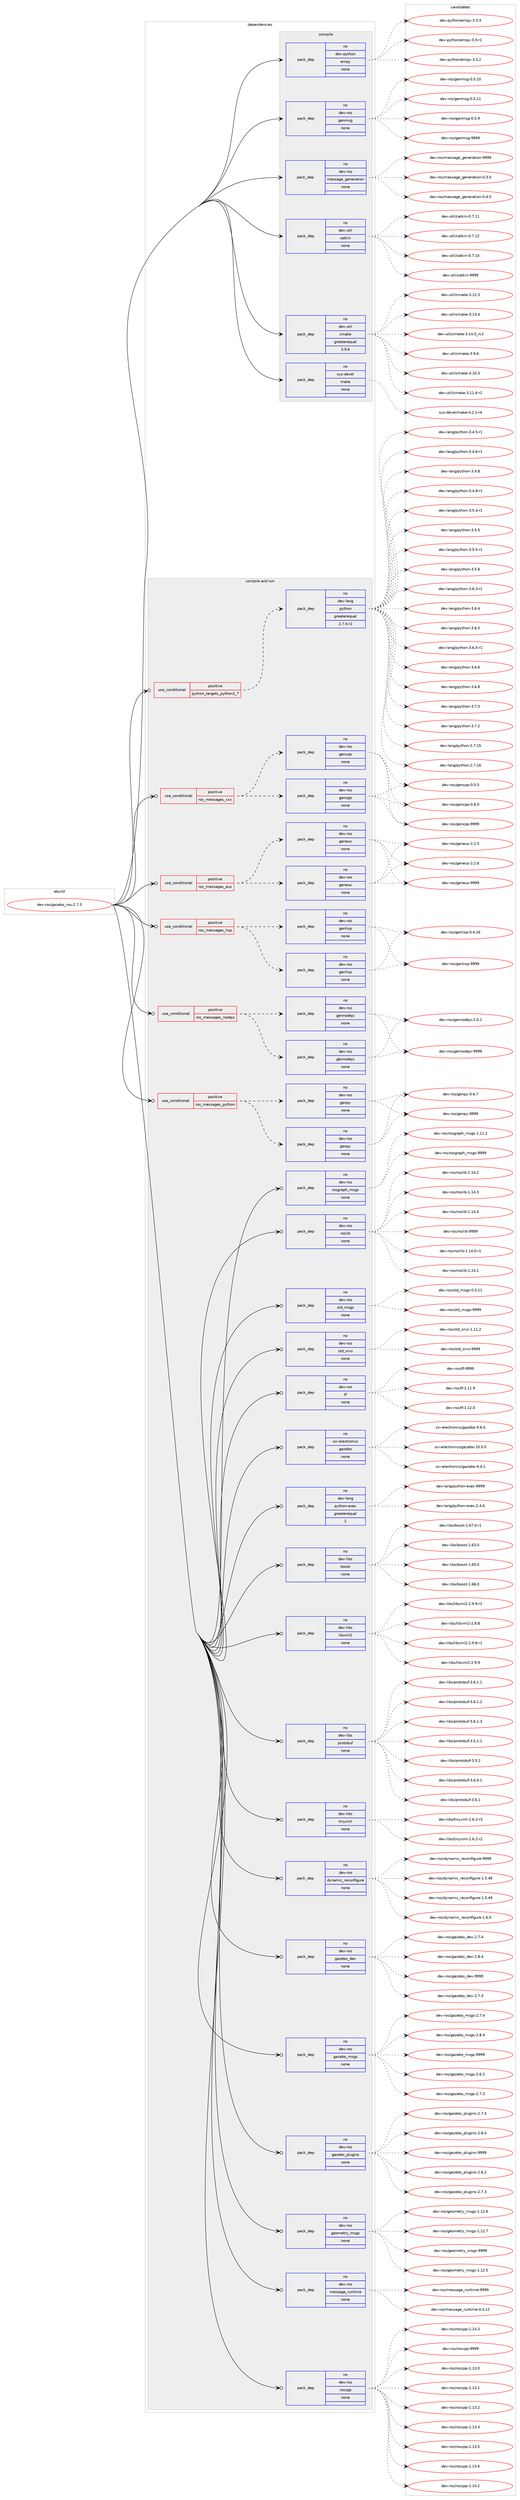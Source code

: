 digraph prolog {

# *************
# Graph options
# *************

newrank=true;
concentrate=true;
compound=true;
graph [rankdir=LR,fontname=Helvetica,fontsize=10,ranksep=1.5];#, ranksep=2.5, nodesep=0.2];
edge  [arrowhead=vee];
node  [fontname=Helvetica,fontsize=10];

# **********
# The ebuild
# **********

subgraph cluster_leftcol {
color=gray;
rank=same;
label=<<i>ebuild</i>>;
id [label="dev-ros/gazebo_ros-2.7.3", color=red, width=4, href="../dev-ros/gazebo_ros-2.7.3.svg"];
}

# ****************
# The dependencies
# ****************

subgraph cluster_midcol {
color=gray;
label=<<i>dependencies</i>>;
subgraph cluster_compile {
fillcolor="#eeeeee";
style=filled;
label=<<i>compile</i>>;
subgraph pack1043988 {
dependency1455856 [label=<<TABLE BORDER="0" CELLBORDER="1" CELLSPACING="0" CELLPADDING="4" WIDTH="220"><TR><TD ROWSPAN="6" CELLPADDING="30">pack_dep</TD></TR><TR><TD WIDTH="110">no</TD></TR><TR><TD>dev-python</TD></TR><TR><TD>empy</TD></TR><TR><TD>none</TD></TR><TR><TD></TD></TR></TABLE>>, shape=none, color=blue];
}
id:e -> dependency1455856:w [weight=20,style="solid",arrowhead="vee"];
subgraph pack1043989 {
dependency1455857 [label=<<TABLE BORDER="0" CELLBORDER="1" CELLSPACING="0" CELLPADDING="4" WIDTH="220"><TR><TD ROWSPAN="6" CELLPADDING="30">pack_dep</TD></TR><TR><TD WIDTH="110">no</TD></TR><TR><TD>dev-ros</TD></TR><TR><TD>genmsg</TD></TR><TR><TD>none</TD></TR><TR><TD></TD></TR></TABLE>>, shape=none, color=blue];
}
id:e -> dependency1455857:w [weight=20,style="solid",arrowhead="vee"];
subgraph pack1043990 {
dependency1455858 [label=<<TABLE BORDER="0" CELLBORDER="1" CELLSPACING="0" CELLPADDING="4" WIDTH="220"><TR><TD ROWSPAN="6" CELLPADDING="30">pack_dep</TD></TR><TR><TD WIDTH="110">no</TD></TR><TR><TD>dev-ros</TD></TR><TR><TD>message_generation</TD></TR><TR><TD>none</TD></TR><TR><TD></TD></TR></TABLE>>, shape=none, color=blue];
}
id:e -> dependency1455858:w [weight=20,style="solid",arrowhead="vee"];
subgraph pack1043991 {
dependency1455859 [label=<<TABLE BORDER="0" CELLBORDER="1" CELLSPACING="0" CELLPADDING="4" WIDTH="220"><TR><TD ROWSPAN="6" CELLPADDING="30">pack_dep</TD></TR><TR><TD WIDTH="110">no</TD></TR><TR><TD>dev-util</TD></TR><TR><TD>catkin</TD></TR><TR><TD>none</TD></TR><TR><TD></TD></TR></TABLE>>, shape=none, color=blue];
}
id:e -> dependency1455859:w [weight=20,style="solid",arrowhead="vee"];
subgraph pack1043992 {
dependency1455860 [label=<<TABLE BORDER="0" CELLBORDER="1" CELLSPACING="0" CELLPADDING="4" WIDTH="220"><TR><TD ROWSPAN="6" CELLPADDING="30">pack_dep</TD></TR><TR><TD WIDTH="110">no</TD></TR><TR><TD>dev-util</TD></TR><TR><TD>cmake</TD></TR><TR><TD>greaterequal</TD></TR><TR><TD>3.9.6</TD></TR></TABLE>>, shape=none, color=blue];
}
id:e -> dependency1455860:w [weight=20,style="solid",arrowhead="vee"];
subgraph pack1043993 {
dependency1455861 [label=<<TABLE BORDER="0" CELLBORDER="1" CELLSPACING="0" CELLPADDING="4" WIDTH="220"><TR><TD ROWSPAN="6" CELLPADDING="30">pack_dep</TD></TR><TR><TD WIDTH="110">no</TD></TR><TR><TD>sys-devel</TD></TR><TR><TD>make</TD></TR><TR><TD>none</TD></TR><TR><TD></TD></TR></TABLE>>, shape=none, color=blue];
}
id:e -> dependency1455861:w [weight=20,style="solid",arrowhead="vee"];
}
subgraph cluster_compileandrun {
fillcolor="#eeeeee";
style=filled;
label=<<i>compile and run</i>>;
subgraph cond388478 {
dependency1455862 [label=<<TABLE BORDER="0" CELLBORDER="1" CELLSPACING="0" CELLPADDING="4"><TR><TD ROWSPAN="3" CELLPADDING="10">use_conditional</TD></TR><TR><TD>positive</TD></TR><TR><TD>python_targets_python2_7</TD></TR></TABLE>>, shape=none, color=red];
subgraph pack1043994 {
dependency1455863 [label=<<TABLE BORDER="0" CELLBORDER="1" CELLSPACING="0" CELLPADDING="4" WIDTH="220"><TR><TD ROWSPAN="6" CELLPADDING="30">pack_dep</TD></TR><TR><TD WIDTH="110">no</TD></TR><TR><TD>dev-lang</TD></TR><TR><TD>python</TD></TR><TR><TD>greaterequal</TD></TR><TR><TD>2.7.5-r2</TD></TR></TABLE>>, shape=none, color=blue];
}
dependency1455862:e -> dependency1455863:w [weight=20,style="dashed",arrowhead="vee"];
}
id:e -> dependency1455862:w [weight=20,style="solid",arrowhead="odotvee"];
subgraph cond388479 {
dependency1455864 [label=<<TABLE BORDER="0" CELLBORDER="1" CELLSPACING="0" CELLPADDING="4"><TR><TD ROWSPAN="3" CELLPADDING="10">use_conditional</TD></TR><TR><TD>positive</TD></TR><TR><TD>ros_messages_cxx</TD></TR></TABLE>>, shape=none, color=red];
subgraph pack1043995 {
dependency1455865 [label=<<TABLE BORDER="0" CELLBORDER="1" CELLSPACING="0" CELLPADDING="4" WIDTH="220"><TR><TD ROWSPAN="6" CELLPADDING="30">pack_dep</TD></TR><TR><TD WIDTH="110">no</TD></TR><TR><TD>dev-ros</TD></TR><TR><TD>gencpp</TD></TR><TR><TD>none</TD></TR><TR><TD></TD></TR></TABLE>>, shape=none, color=blue];
}
dependency1455864:e -> dependency1455865:w [weight=20,style="dashed",arrowhead="vee"];
subgraph pack1043996 {
dependency1455866 [label=<<TABLE BORDER="0" CELLBORDER="1" CELLSPACING="0" CELLPADDING="4" WIDTH="220"><TR><TD ROWSPAN="6" CELLPADDING="30">pack_dep</TD></TR><TR><TD WIDTH="110">no</TD></TR><TR><TD>dev-ros</TD></TR><TR><TD>gencpp</TD></TR><TR><TD>none</TD></TR><TR><TD></TD></TR></TABLE>>, shape=none, color=blue];
}
dependency1455864:e -> dependency1455866:w [weight=20,style="dashed",arrowhead="vee"];
}
id:e -> dependency1455864:w [weight=20,style="solid",arrowhead="odotvee"];
subgraph cond388480 {
dependency1455867 [label=<<TABLE BORDER="0" CELLBORDER="1" CELLSPACING="0" CELLPADDING="4"><TR><TD ROWSPAN="3" CELLPADDING="10">use_conditional</TD></TR><TR><TD>positive</TD></TR><TR><TD>ros_messages_eus</TD></TR></TABLE>>, shape=none, color=red];
subgraph pack1043997 {
dependency1455868 [label=<<TABLE BORDER="0" CELLBORDER="1" CELLSPACING="0" CELLPADDING="4" WIDTH="220"><TR><TD ROWSPAN="6" CELLPADDING="30">pack_dep</TD></TR><TR><TD WIDTH="110">no</TD></TR><TR><TD>dev-ros</TD></TR><TR><TD>geneus</TD></TR><TR><TD>none</TD></TR><TR><TD></TD></TR></TABLE>>, shape=none, color=blue];
}
dependency1455867:e -> dependency1455868:w [weight=20,style="dashed",arrowhead="vee"];
subgraph pack1043998 {
dependency1455869 [label=<<TABLE BORDER="0" CELLBORDER="1" CELLSPACING="0" CELLPADDING="4" WIDTH="220"><TR><TD ROWSPAN="6" CELLPADDING="30">pack_dep</TD></TR><TR><TD WIDTH="110">no</TD></TR><TR><TD>dev-ros</TD></TR><TR><TD>geneus</TD></TR><TR><TD>none</TD></TR><TR><TD></TD></TR></TABLE>>, shape=none, color=blue];
}
dependency1455867:e -> dependency1455869:w [weight=20,style="dashed",arrowhead="vee"];
}
id:e -> dependency1455867:w [weight=20,style="solid",arrowhead="odotvee"];
subgraph cond388481 {
dependency1455870 [label=<<TABLE BORDER="0" CELLBORDER="1" CELLSPACING="0" CELLPADDING="4"><TR><TD ROWSPAN="3" CELLPADDING="10">use_conditional</TD></TR><TR><TD>positive</TD></TR><TR><TD>ros_messages_lisp</TD></TR></TABLE>>, shape=none, color=red];
subgraph pack1043999 {
dependency1455871 [label=<<TABLE BORDER="0" CELLBORDER="1" CELLSPACING="0" CELLPADDING="4" WIDTH="220"><TR><TD ROWSPAN="6" CELLPADDING="30">pack_dep</TD></TR><TR><TD WIDTH="110">no</TD></TR><TR><TD>dev-ros</TD></TR><TR><TD>genlisp</TD></TR><TR><TD>none</TD></TR><TR><TD></TD></TR></TABLE>>, shape=none, color=blue];
}
dependency1455870:e -> dependency1455871:w [weight=20,style="dashed",arrowhead="vee"];
subgraph pack1044000 {
dependency1455872 [label=<<TABLE BORDER="0" CELLBORDER="1" CELLSPACING="0" CELLPADDING="4" WIDTH="220"><TR><TD ROWSPAN="6" CELLPADDING="30">pack_dep</TD></TR><TR><TD WIDTH="110">no</TD></TR><TR><TD>dev-ros</TD></TR><TR><TD>genlisp</TD></TR><TR><TD>none</TD></TR><TR><TD></TD></TR></TABLE>>, shape=none, color=blue];
}
dependency1455870:e -> dependency1455872:w [weight=20,style="dashed",arrowhead="vee"];
}
id:e -> dependency1455870:w [weight=20,style="solid",arrowhead="odotvee"];
subgraph cond388482 {
dependency1455873 [label=<<TABLE BORDER="0" CELLBORDER="1" CELLSPACING="0" CELLPADDING="4"><TR><TD ROWSPAN="3" CELLPADDING="10">use_conditional</TD></TR><TR><TD>positive</TD></TR><TR><TD>ros_messages_nodejs</TD></TR></TABLE>>, shape=none, color=red];
subgraph pack1044001 {
dependency1455874 [label=<<TABLE BORDER="0" CELLBORDER="1" CELLSPACING="0" CELLPADDING="4" WIDTH="220"><TR><TD ROWSPAN="6" CELLPADDING="30">pack_dep</TD></TR><TR><TD WIDTH="110">no</TD></TR><TR><TD>dev-ros</TD></TR><TR><TD>gennodejs</TD></TR><TR><TD>none</TD></TR><TR><TD></TD></TR></TABLE>>, shape=none, color=blue];
}
dependency1455873:e -> dependency1455874:w [weight=20,style="dashed",arrowhead="vee"];
subgraph pack1044002 {
dependency1455875 [label=<<TABLE BORDER="0" CELLBORDER="1" CELLSPACING="0" CELLPADDING="4" WIDTH="220"><TR><TD ROWSPAN="6" CELLPADDING="30">pack_dep</TD></TR><TR><TD WIDTH="110">no</TD></TR><TR><TD>dev-ros</TD></TR><TR><TD>gennodejs</TD></TR><TR><TD>none</TD></TR><TR><TD></TD></TR></TABLE>>, shape=none, color=blue];
}
dependency1455873:e -> dependency1455875:w [weight=20,style="dashed",arrowhead="vee"];
}
id:e -> dependency1455873:w [weight=20,style="solid",arrowhead="odotvee"];
subgraph cond388483 {
dependency1455876 [label=<<TABLE BORDER="0" CELLBORDER="1" CELLSPACING="0" CELLPADDING="4"><TR><TD ROWSPAN="3" CELLPADDING="10">use_conditional</TD></TR><TR><TD>positive</TD></TR><TR><TD>ros_messages_python</TD></TR></TABLE>>, shape=none, color=red];
subgraph pack1044003 {
dependency1455877 [label=<<TABLE BORDER="0" CELLBORDER="1" CELLSPACING="0" CELLPADDING="4" WIDTH="220"><TR><TD ROWSPAN="6" CELLPADDING="30">pack_dep</TD></TR><TR><TD WIDTH="110">no</TD></TR><TR><TD>dev-ros</TD></TR><TR><TD>genpy</TD></TR><TR><TD>none</TD></TR><TR><TD></TD></TR></TABLE>>, shape=none, color=blue];
}
dependency1455876:e -> dependency1455877:w [weight=20,style="dashed",arrowhead="vee"];
subgraph pack1044004 {
dependency1455878 [label=<<TABLE BORDER="0" CELLBORDER="1" CELLSPACING="0" CELLPADDING="4" WIDTH="220"><TR><TD ROWSPAN="6" CELLPADDING="30">pack_dep</TD></TR><TR><TD WIDTH="110">no</TD></TR><TR><TD>dev-ros</TD></TR><TR><TD>genpy</TD></TR><TR><TD>none</TD></TR><TR><TD></TD></TR></TABLE>>, shape=none, color=blue];
}
dependency1455876:e -> dependency1455878:w [weight=20,style="dashed",arrowhead="vee"];
}
id:e -> dependency1455876:w [weight=20,style="solid",arrowhead="odotvee"];
subgraph pack1044005 {
dependency1455879 [label=<<TABLE BORDER="0" CELLBORDER="1" CELLSPACING="0" CELLPADDING="4" WIDTH="220"><TR><TD ROWSPAN="6" CELLPADDING="30">pack_dep</TD></TR><TR><TD WIDTH="110">no</TD></TR><TR><TD>dev-lang</TD></TR><TR><TD>python-exec</TD></TR><TR><TD>greaterequal</TD></TR><TR><TD>2</TD></TR></TABLE>>, shape=none, color=blue];
}
id:e -> dependency1455879:w [weight=20,style="solid",arrowhead="odotvee"];
subgraph pack1044006 {
dependency1455880 [label=<<TABLE BORDER="0" CELLBORDER="1" CELLSPACING="0" CELLPADDING="4" WIDTH="220"><TR><TD ROWSPAN="6" CELLPADDING="30">pack_dep</TD></TR><TR><TD WIDTH="110">no</TD></TR><TR><TD>dev-libs</TD></TR><TR><TD>boost</TD></TR><TR><TD>none</TD></TR><TR><TD></TD></TR></TABLE>>, shape=none, color=blue];
}
id:e -> dependency1455880:w [weight=20,style="solid",arrowhead="odotvee"];
subgraph pack1044007 {
dependency1455881 [label=<<TABLE BORDER="0" CELLBORDER="1" CELLSPACING="0" CELLPADDING="4" WIDTH="220"><TR><TD ROWSPAN="6" CELLPADDING="30">pack_dep</TD></TR><TR><TD WIDTH="110">no</TD></TR><TR><TD>dev-libs</TD></TR><TR><TD>libxml2</TD></TR><TR><TD>none</TD></TR><TR><TD></TD></TR></TABLE>>, shape=none, color=blue];
}
id:e -> dependency1455881:w [weight=20,style="solid",arrowhead="odotvee"];
subgraph pack1044008 {
dependency1455882 [label=<<TABLE BORDER="0" CELLBORDER="1" CELLSPACING="0" CELLPADDING="4" WIDTH="220"><TR><TD ROWSPAN="6" CELLPADDING="30">pack_dep</TD></TR><TR><TD WIDTH="110">no</TD></TR><TR><TD>dev-libs</TD></TR><TR><TD>protobuf</TD></TR><TR><TD>none</TD></TR><TR><TD></TD></TR></TABLE>>, shape=none, color=blue];
}
id:e -> dependency1455882:w [weight=20,style="solid",arrowhead="odotvee"];
subgraph pack1044009 {
dependency1455883 [label=<<TABLE BORDER="0" CELLBORDER="1" CELLSPACING="0" CELLPADDING="4" WIDTH="220"><TR><TD ROWSPAN="6" CELLPADDING="30">pack_dep</TD></TR><TR><TD WIDTH="110">no</TD></TR><TR><TD>dev-libs</TD></TR><TR><TD>tinyxml</TD></TR><TR><TD>none</TD></TR><TR><TD></TD></TR></TABLE>>, shape=none, color=blue];
}
id:e -> dependency1455883:w [weight=20,style="solid",arrowhead="odotvee"];
subgraph pack1044010 {
dependency1455884 [label=<<TABLE BORDER="0" CELLBORDER="1" CELLSPACING="0" CELLPADDING="4" WIDTH="220"><TR><TD ROWSPAN="6" CELLPADDING="30">pack_dep</TD></TR><TR><TD WIDTH="110">no</TD></TR><TR><TD>dev-ros</TD></TR><TR><TD>dynamic_reconfigure</TD></TR><TR><TD>none</TD></TR><TR><TD></TD></TR></TABLE>>, shape=none, color=blue];
}
id:e -> dependency1455884:w [weight=20,style="solid",arrowhead="odotvee"];
subgraph pack1044011 {
dependency1455885 [label=<<TABLE BORDER="0" CELLBORDER="1" CELLSPACING="0" CELLPADDING="4" WIDTH="220"><TR><TD ROWSPAN="6" CELLPADDING="30">pack_dep</TD></TR><TR><TD WIDTH="110">no</TD></TR><TR><TD>dev-ros</TD></TR><TR><TD>gazebo_dev</TD></TR><TR><TD>none</TD></TR><TR><TD></TD></TR></TABLE>>, shape=none, color=blue];
}
id:e -> dependency1455885:w [weight=20,style="solid",arrowhead="odotvee"];
subgraph pack1044012 {
dependency1455886 [label=<<TABLE BORDER="0" CELLBORDER="1" CELLSPACING="0" CELLPADDING="4" WIDTH="220"><TR><TD ROWSPAN="6" CELLPADDING="30">pack_dep</TD></TR><TR><TD WIDTH="110">no</TD></TR><TR><TD>dev-ros</TD></TR><TR><TD>gazebo_msgs</TD></TR><TR><TD>none</TD></TR><TR><TD></TD></TR></TABLE>>, shape=none, color=blue];
}
id:e -> dependency1455886:w [weight=20,style="solid",arrowhead="odotvee"];
subgraph pack1044013 {
dependency1455887 [label=<<TABLE BORDER="0" CELLBORDER="1" CELLSPACING="0" CELLPADDING="4" WIDTH="220"><TR><TD ROWSPAN="6" CELLPADDING="30">pack_dep</TD></TR><TR><TD WIDTH="110">no</TD></TR><TR><TD>dev-ros</TD></TR><TR><TD>gazebo_plugins</TD></TR><TR><TD>none</TD></TR><TR><TD></TD></TR></TABLE>>, shape=none, color=blue];
}
id:e -> dependency1455887:w [weight=20,style="solid",arrowhead="odotvee"];
subgraph pack1044014 {
dependency1455888 [label=<<TABLE BORDER="0" CELLBORDER="1" CELLSPACING="0" CELLPADDING="4" WIDTH="220"><TR><TD ROWSPAN="6" CELLPADDING="30">pack_dep</TD></TR><TR><TD WIDTH="110">no</TD></TR><TR><TD>dev-ros</TD></TR><TR><TD>geometry_msgs</TD></TR><TR><TD>none</TD></TR><TR><TD></TD></TR></TABLE>>, shape=none, color=blue];
}
id:e -> dependency1455888:w [weight=20,style="solid",arrowhead="odotvee"];
subgraph pack1044015 {
dependency1455889 [label=<<TABLE BORDER="0" CELLBORDER="1" CELLSPACING="0" CELLPADDING="4" WIDTH="220"><TR><TD ROWSPAN="6" CELLPADDING="30">pack_dep</TD></TR><TR><TD WIDTH="110">no</TD></TR><TR><TD>dev-ros</TD></TR><TR><TD>message_runtime</TD></TR><TR><TD>none</TD></TR><TR><TD></TD></TR></TABLE>>, shape=none, color=blue];
}
id:e -> dependency1455889:w [weight=20,style="solid",arrowhead="odotvee"];
subgraph pack1044016 {
dependency1455890 [label=<<TABLE BORDER="0" CELLBORDER="1" CELLSPACING="0" CELLPADDING="4" WIDTH="220"><TR><TD ROWSPAN="6" CELLPADDING="30">pack_dep</TD></TR><TR><TD WIDTH="110">no</TD></TR><TR><TD>dev-ros</TD></TR><TR><TD>roscpp</TD></TR><TR><TD>none</TD></TR><TR><TD></TD></TR></TABLE>>, shape=none, color=blue];
}
id:e -> dependency1455890:w [weight=20,style="solid",arrowhead="odotvee"];
subgraph pack1044017 {
dependency1455891 [label=<<TABLE BORDER="0" CELLBORDER="1" CELLSPACING="0" CELLPADDING="4" WIDTH="220"><TR><TD ROWSPAN="6" CELLPADDING="30">pack_dep</TD></TR><TR><TD WIDTH="110">no</TD></TR><TR><TD>dev-ros</TD></TR><TR><TD>rosgraph_msgs</TD></TR><TR><TD>none</TD></TR><TR><TD></TD></TR></TABLE>>, shape=none, color=blue];
}
id:e -> dependency1455891:w [weight=20,style="solid",arrowhead="odotvee"];
subgraph pack1044018 {
dependency1455892 [label=<<TABLE BORDER="0" CELLBORDER="1" CELLSPACING="0" CELLPADDING="4" WIDTH="220"><TR><TD ROWSPAN="6" CELLPADDING="30">pack_dep</TD></TR><TR><TD WIDTH="110">no</TD></TR><TR><TD>dev-ros</TD></TR><TR><TD>roslib</TD></TR><TR><TD>none</TD></TR><TR><TD></TD></TR></TABLE>>, shape=none, color=blue];
}
id:e -> dependency1455892:w [weight=20,style="solid",arrowhead="odotvee"];
subgraph pack1044019 {
dependency1455893 [label=<<TABLE BORDER="0" CELLBORDER="1" CELLSPACING="0" CELLPADDING="4" WIDTH="220"><TR><TD ROWSPAN="6" CELLPADDING="30">pack_dep</TD></TR><TR><TD WIDTH="110">no</TD></TR><TR><TD>dev-ros</TD></TR><TR><TD>std_msgs</TD></TR><TR><TD>none</TD></TR><TR><TD></TD></TR></TABLE>>, shape=none, color=blue];
}
id:e -> dependency1455893:w [weight=20,style="solid",arrowhead="odotvee"];
subgraph pack1044020 {
dependency1455894 [label=<<TABLE BORDER="0" CELLBORDER="1" CELLSPACING="0" CELLPADDING="4" WIDTH="220"><TR><TD ROWSPAN="6" CELLPADDING="30">pack_dep</TD></TR><TR><TD WIDTH="110">no</TD></TR><TR><TD>dev-ros</TD></TR><TR><TD>std_srvs</TD></TR><TR><TD>none</TD></TR><TR><TD></TD></TR></TABLE>>, shape=none, color=blue];
}
id:e -> dependency1455894:w [weight=20,style="solid",arrowhead="odotvee"];
subgraph pack1044021 {
dependency1455895 [label=<<TABLE BORDER="0" CELLBORDER="1" CELLSPACING="0" CELLPADDING="4" WIDTH="220"><TR><TD ROWSPAN="6" CELLPADDING="30">pack_dep</TD></TR><TR><TD WIDTH="110">no</TD></TR><TR><TD>dev-ros</TD></TR><TR><TD>tf</TD></TR><TR><TD>none</TD></TR><TR><TD></TD></TR></TABLE>>, shape=none, color=blue];
}
id:e -> dependency1455895:w [weight=20,style="solid",arrowhead="odotvee"];
subgraph pack1044022 {
dependency1455896 [label=<<TABLE BORDER="0" CELLBORDER="1" CELLSPACING="0" CELLPADDING="4" WIDTH="220"><TR><TD ROWSPAN="6" CELLPADDING="30">pack_dep</TD></TR><TR><TD WIDTH="110">no</TD></TR><TR><TD>sci-electronics</TD></TR><TR><TD>gazebo</TD></TR><TR><TD>none</TD></TR><TR><TD></TD></TR></TABLE>>, shape=none, color=blue];
}
id:e -> dependency1455896:w [weight=20,style="solid",arrowhead="odotvee"];
}
subgraph cluster_run {
fillcolor="#eeeeee";
style=filled;
label=<<i>run</i>>;
}
}

# **************
# The candidates
# **************

subgraph cluster_choices {
rank=same;
color=gray;
label=<<i>candidates</i>>;

subgraph choice1043988 {
color=black;
nodesep=1;
choice1001011184511212111610411111047101109112121455146514511449 [label="dev-python/empy-3.3-r1", color=red, width=4,href="../dev-python/empy-3.3-r1.svg"];
choice1001011184511212111610411111047101109112121455146514650 [label="dev-python/empy-3.3.2", color=red, width=4,href="../dev-python/empy-3.3.2.svg"];
choice1001011184511212111610411111047101109112121455146514651 [label="dev-python/empy-3.3.3", color=red, width=4,href="../dev-python/empy-3.3.3.svg"];
dependency1455856:e -> choice1001011184511212111610411111047101109112121455146514511449:w [style=dotted,weight="100"];
dependency1455856:e -> choice1001011184511212111610411111047101109112121455146514650:w [style=dotted,weight="100"];
dependency1455856:e -> choice1001011184511212111610411111047101109112121455146514651:w [style=dotted,weight="100"];
}
subgraph choice1043989 {
color=black;
nodesep=1;
choice100101118451141111154710310111010911510345484653464948 [label="dev-ros/genmsg-0.5.10", color=red, width=4,href="../dev-ros/genmsg-0.5.10.svg"];
choice100101118451141111154710310111010911510345484653464949 [label="dev-ros/genmsg-0.5.11", color=red, width=4,href="../dev-ros/genmsg-0.5.11.svg"];
choice1001011184511411111547103101110109115103454846534657 [label="dev-ros/genmsg-0.5.9", color=red, width=4,href="../dev-ros/genmsg-0.5.9.svg"];
choice10010111845114111115471031011101091151034557575757 [label="dev-ros/genmsg-9999", color=red, width=4,href="../dev-ros/genmsg-9999.svg"];
dependency1455857:e -> choice100101118451141111154710310111010911510345484653464948:w [style=dotted,weight="100"];
dependency1455857:e -> choice100101118451141111154710310111010911510345484653464949:w [style=dotted,weight="100"];
dependency1455857:e -> choice1001011184511411111547103101110109115103454846534657:w [style=dotted,weight="100"];
dependency1455857:e -> choice10010111845114111115471031011101091151034557575757:w [style=dotted,weight="100"];
}
subgraph choice1043990 {
color=black;
nodesep=1;
choice1001011184511411111547109101115115971031019510310111010111497116105111110454846514648 [label="dev-ros/message_generation-0.3.0", color=red, width=4,href="../dev-ros/message_generation-0.3.0.svg"];
choice1001011184511411111547109101115115971031019510310111010111497116105111110454846524648 [label="dev-ros/message_generation-0.4.0", color=red, width=4,href="../dev-ros/message_generation-0.4.0.svg"];
choice10010111845114111115471091011151159710310195103101110101114971161051111104557575757 [label="dev-ros/message_generation-9999", color=red, width=4,href="../dev-ros/message_generation-9999.svg"];
dependency1455858:e -> choice1001011184511411111547109101115115971031019510310111010111497116105111110454846514648:w [style=dotted,weight="100"];
dependency1455858:e -> choice1001011184511411111547109101115115971031019510310111010111497116105111110454846524648:w [style=dotted,weight="100"];
dependency1455858:e -> choice10010111845114111115471091011151159710310195103101110101114971161051111104557575757:w [style=dotted,weight="100"];
}
subgraph choice1043991 {
color=black;
nodesep=1;
choice1001011184511711610510847999711610710511045484655464949 [label="dev-util/catkin-0.7.11", color=red, width=4,href="../dev-util/catkin-0.7.11.svg"];
choice1001011184511711610510847999711610710511045484655464950 [label="dev-util/catkin-0.7.12", color=red, width=4,href="../dev-util/catkin-0.7.12.svg"];
choice1001011184511711610510847999711610710511045484655464952 [label="dev-util/catkin-0.7.14", color=red, width=4,href="../dev-util/catkin-0.7.14.svg"];
choice100101118451171161051084799971161071051104557575757 [label="dev-util/catkin-9999", color=red, width=4,href="../dev-util/catkin-9999.svg"];
dependency1455859:e -> choice1001011184511711610510847999711610710511045484655464949:w [style=dotted,weight="100"];
dependency1455859:e -> choice1001011184511711610510847999711610710511045484655464950:w [style=dotted,weight="100"];
dependency1455859:e -> choice1001011184511711610510847999711610710511045484655464952:w [style=dotted,weight="100"];
dependency1455859:e -> choice100101118451171161051084799971161071051104557575757:w [style=dotted,weight="100"];
}
subgraph choice1043992 {
color=black;
nodesep=1;
choice1001011184511711610510847991099710710145514649484651 [label="dev-util/cmake-3.10.3", color=red, width=4,href="../dev-util/cmake-3.10.3.svg"];
choice10010111845117116105108479910997107101455146494946524511449 [label="dev-util/cmake-3.11.4-r1", color=red, width=4,href="../dev-util/cmake-3.11.4-r1.svg"];
choice1001011184511711610510847991099710710145514649504651 [label="dev-util/cmake-3.12.3", color=red, width=4,href="../dev-util/cmake-3.12.3.svg"];
choice1001011184511711610510847991099710710145514649514652 [label="dev-util/cmake-3.13.4", color=red, width=4,href="../dev-util/cmake-3.13.4.svg"];
choice1001011184511711610510847991099710710145514649524648951149951 [label="dev-util/cmake-3.14.0_rc3", color=red, width=4,href="../dev-util/cmake-3.14.0_rc3.svg"];
choice10010111845117116105108479910997107101455146574654 [label="dev-util/cmake-3.9.6", color=red, width=4,href="../dev-util/cmake-3.9.6.svg"];
dependency1455860:e -> choice1001011184511711610510847991099710710145514649484651:w [style=dotted,weight="100"];
dependency1455860:e -> choice10010111845117116105108479910997107101455146494946524511449:w [style=dotted,weight="100"];
dependency1455860:e -> choice1001011184511711610510847991099710710145514649504651:w [style=dotted,weight="100"];
dependency1455860:e -> choice1001011184511711610510847991099710710145514649514652:w [style=dotted,weight="100"];
dependency1455860:e -> choice1001011184511711610510847991099710710145514649524648951149951:w [style=dotted,weight="100"];
dependency1455860:e -> choice10010111845117116105108479910997107101455146574654:w [style=dotted,weight="100"];
}
subgraph choice1043993 {
color=black;
nodesep=1;
choice1151211154510010111810110847109971071014552465046494511452 [label="sys-devel/make-4.2.1-r4", color=red, width=4,href="../sys-devel/make-4.2.1-r4.svg"];
dependency1455861:e -> choice1151211154510010111810110847109971071014552465046494511452:w [style=dotted,weight="100"];
}
subgraph choice1043994 {
color=black;
nodesep=1;
choice10010111845108971101034711212111610411111045504655464953 [label="dev-lang/python-2.7.15", color=red, width=4,href="../dev-lang/python-2.7.15.svg"];
choice10010111845108971101034711212111610411111045504655464954 [label="dev-lang/python-2.7.16", color=red, width=4,href="../dev-lang/python-2.7.16.svg"];
choice1001011184510897110103471121211161041111104551465246534511449 [label="dev-lang/python-3.4.5-r1", color=red, width=4,href="../dev-lang/python-3.4.5-r1.svg"];
choice1001011184510897110103471121211161041111104551465246544511449 [label="dev-lang/python-3.4.6-r1", color=red, width=4,href="../dev-lang/python-3.4.6-r1.svg"];
choice100101118451089711010347112121116104111110455146524656 [label="dev-lang/python-3.4.8", color=red, width=4,href="../dev-lang/python-3.4.8.svg"];
choice1001011184510897110103471121211161041111104551465246564511449 [label="dev-lang/python-3.4.8-r1", color=red, width=4,href="../dev-lang/python-3.4.8-r1.svg"];
choice1001011184510897110103471121211161041111104551465346524511449 [label="dev-lang/python-3.5.4-r1", color=red, width=4,href="../dev-lang/python-3.5.4-r1.svg"];
choice100101118451089711010347112121116104111110455146534653 [label="dev-lang/python-3.5.5", color=red, width=4,href="../dev-lang/python-3.5.5.svg"];
choice1001011184510897110103471121211161041111104551465346534511449 [label="dev-lang/python-3.5.5-r1", color=red, width=4,href="../dev-lang/python-3.5.5-r1.svg"];
choice100101118451089711010347112121116104111110455146534654 [label="dev-lang/python-3.5.6", color=red, width=4,href="../dev-lang/python-3.5.6.svg"];
choice1001011184510897110103471121211161041111104551465446514511449 [label="dev-lang/python-3.6.3-r1", color=red, width=4,href="../dev-lang/python-3.6.3-r1.svg"];
choice100101118451089711010347112121116104111110455146544652 [label="dev-lang/python-3.6.4", color=red, width=4,href="../dev-lang/python-3.6.4.svg"];
choice100101118451089711010347112121116104111110455146544653 [label="dev-lang/python-3.6.5", color=red, width=4,href="../dev-lang/python-3.6.5.svg"];
choice1001011184510897110103471121211161041111104551465446534511449 [label="dev-lang/python-3.6.5-r1", color=red, width=4,href="../dev-lang/python-3.6.5-r1.svg"];
choice100101118451089711010347112121116104111110455146544654 [label="dev-lang/python-3.6.6", color=red, width=4,href="../dev-lang/python-3.6.6.svg"];
choice100101118451089711010347112121116104111110455146544656 [label="dev-lang/python-3.6.8", color=red, width=4,href="../dev-lang/python-3.6.8.svg"];
choice100101118451089711010347112121116104111110455146554648 [label="dev-lang/python-3.7.0", color=red, width=4,href="../dev-lang/python-3.7.0.svg"];
choice100101118451089711010347112121116104111110455146554650 [label="dev-lang/python-3.7.2", color=red, width=4,href="../dev-lang/python-3.7.2.svg"];
dependency1455863:e -> choice10010111845108971101034711212111610411111045504655464953:w [style=dotted,weight="100"];
dependency1455863:e -> choice10010111845108971101034711212111610411111045504655464954:w [style=dotted,weight="100"];
dependency1455863:e -> choice1001011184510897110103471121211161041111104551465246534511449:w [style=dotted,weight="100"];
dependency1455863:e -> choice1001011184510897110103471121211161041111104551465246544511449:w [style=dotted,weight="100"];
dependency1455863:e -> choice100101118451089711010347112121116104111110455146524656:w [style=dotted,weight="100"];
dependency1455863:e -> choice1001011184510897110103471121211161041111104551465246564511449:w [style=dotted,weight="100"];
dependency1455863:e -> choice1001011184510897110103471121211161041111104551465346524511449:w [style=dotted,weight="100"];
dependency1455863:e -> choice100101118451089711010347112121116104111110455146534653:w [style=dotted,weight="100"];
dependency1455863:e -> choice1001011184510897110103471121211161041111104551465346534511449:w [style=dotted,weight="100"];
dependency1455863:e -> choice100101118451089711010347112121116104111110455146534654:w [style=dotted,weight="100"];
dependency1455863:e -> choice1001011184510897110103471121211161041111104551465446514511449:w [style=dotted,weight="100"];
dependency1455863:e -> choice100101118451089711010347112121116104111110455146544652:w [style=dotted,weight="100"];
dependency1455863:e -> choice100101118451089711010347112121116104111110455146544653:w [style=dotted,weight="100"];
dependency1455863:e -> choice1001011184510897110103471121211161041111104551465446534511449:w [style=dotted,weight="100"];
dependency1455863:e -> choice100101118451089711010347112121116104111110455146544654:w [style=dotted,weight="100"];
dependency1455863:e -> choice100101118451089711010347112121116104111110455146544656:w [style=dotted,weight="100"];
dependency1455863:e -> choice100101118451089711010347112121116104111110455146554648:w [style=dotted,weight="100"];
dependency1455863:e -> choice100101118451089711010347112121116104111110455146554650:w [style=dotted,weight="100"];
}
subgraph choice1043995 {
color=black;
nodesep=1;
choice100101118451141111154710310111099112112454846534653 [label="dev-ros/gencpp-0.5.5", color=red, width=4,href="../dev-ros/gencpp-0.5.5.svg"];
choice100101118451141111154710310111099112112454846544648 [label="dev-ros/gencpp-0.6.0", color=red, width=4,href="../dev-ros/gencpp-0.6.0.svg"];
choice1001011184511411111547103101110991121124557575757 [label="dev-ros/gencpp-9999", color=red, width=4,href="../dev-ros/gencpp-9999.svg"];
dependency1455865:e -> choice100101118451141111154710310111099112112454846534653:w [style=dotted,weight="100"];
dependency1455865:e -> choice100101118451141111154710310111099112112454846544648:w [style=dotted,weight="100"];
dependency1455865:e -> choice1001011184511411111547103101110991121124557575757:w [style=dotted,weight="100"];
}
subgraph choice1043996 {
color=black;
nodesep=1;
choice100101118451141111154710310111099112112454846534653 [label="dev-ros/gencpp-0.5.5", color=red, width=4,href="../dev-ros/gencpp-0.5.5.svg"];
choice100101118451141111154710310111099112112454846544648 [label="dev-ros/gencpp-0.6.0", color=red, width=4,href="../dev-ros/gencpp-0.6.0.svg"];
choice1001011184511411111547103101110991121124557575757 [label="dev-ros/gencpp-9999", color=red, width=4,href="../dev-ros/gencpp-9999.svg"];
dependency1455866:e -> choice100101118451141111154710310111099112112454846534653:w [style=dotted,weight="100"];
dependency1455866:e -> choice100101118451141111154710310111099112112454846544648:w [style=dotted,weight="100"];
dependency1455866:e -> choice1001011184511411111547103101110991121124557575757:w [style=dotted,weight="100"];
}
subgraph choice1043997 {
color=black;
nodesep=1;
choice1001011184511411111547103101110101117115455046504653 [label="dev-ros/geneus-2.2.5", color=red, width=4,href="../dev-ros/geneus-2.2.5.svg"];
choice1001011184511411111547103101110101117115455046504654 [label="dev-ros/geneus-2.2.6", color=red, width=4,href="../dev-ros/geneus-2.2.6.svg"];
choice10010111845114111115471031011101011171154557575757 [label="dev-ros/geneus-9999", color=red, width=4,href="../dev-ros/geneus-9999.svg"];
dependency1455868:e -> choice1001011184511411111547103101110101117115455046504653:w [style=dotted,weight="100"];
dependency1455868:e -> choice1001011184511411111547103101110101117115455046504654:w [style=dotted,weight="100"];
dependency1455868:e -> choice10010111845114111115471031011101011171154557575757:w [style=dotted,weight="100"];
}
subgraph choice1043998 {
color=black;
nodesep=1;
choice1001011184511411111547103101110101117115455046504653 [label="dev-ros/geneus-2.2.5", color=red, width=4,href="../dev-ros/geneus-2.2.5.svg"];
choice1001011184511411111547103101110101117115455046504654 [label="dev-ros/geneus-2.2.6", color=red, width=4,href="../dev-ros/geneus-2.2.6.svg"];
choice10010111845114111115471031011101011171154557575757 [label="dev-ros/geneus-9999", color=red, width=4,href="../dev-ros/geneus-9999.svg"];
dependency1455869:e -> choice1001011184511411111547103101110101117115455046504653:w [style=dotted,weight="100"];
dependency1455869:e -> choice1001011184511411111547103101110101117115455046504654:w [style=dotted,weight="100"];
dependency1455869:e -> choice10010111845114111115471031011101011171154557575757:w [style=dotted,weight="100"];
}
subgraph choice1043999 {
color=black;
nodesep=1;
choice100101118451141111154710310111010810511511245484652464954 [label="dev-ros/genlisp-0.4.16", color=red, width=4,href="../dev-ros/genlisp-0.4.16.svg"];
choice10010111845114111115471031011101081051151124557575757 [label="dev-ros/genlisp-9999", color=red, width=4,href="../dev-ros/genlisp-9999.svg"];
dependency1455871:e -> choice100101118451141111154710310111010810511511245484652464954:w [style=dotted,weight="100"];
dependency1455871:e -> choice10010111845114111115471031011101081051151124557575757:w [style=dotted,weight="100"];
}
subgraph choice1044000 {
color=black;
nodesep=1;
choice100101118451141111154710310111010810511511245484652464954 [label="dev-ros/genlisp-0.4.16", color=red, width=4,href="../dev-ros/genlisp-0.4.16.svg"];
choice10010111845114111115471031011101081051151124557575757 [label="dev-ros/genlisp-9999", color=red, width=4,href="../dev-ros/genlisp-9999.svg"];
dependency1455872:e -> choice100101118451141111154710310111010810511511245484652464954:w [style=dotted,weight="100"];
dependency1455872:e -> choice10010111845114111115471031011101081051151124557575757:w [style=dotted,weight="100"];
}
subgraph choice1044001 {
color=black;
nodesep=1;
choice1001011184511411111547103101110110111100101106115455046484649 [label="dev-ros/gennodejs-2.0.1", color=red, width=4,href="../dev-ros/gennodejs-2.0.1.svg"];
choice10010111845114111115471031011101101111001011061154557575757 [label="dev-ros/gennodejs-9999", color=red, width=4,href="../dev-ros/gennodejs-9999.svg"];
dependency1455874:e -> choice1001011184511411111547103101110110111100101106115455046484649:w [style=dotted,weight="100"];
dependency1455874:e -> choice10010111845114111115471031011101101111001011061154557575757:w [style=dotted,weight="100"];
}
subgraph choice1044002 {
color=black;
nodesep=1;
choice1001011184511411111547103101110110111100101106115455046484649 [label="dev-ros/gennodejs-2.0.1", color=red, width=4,href="../dev-ros/gennodejs-2.0.1.svg"];
choice10010111845114111115471031011101101111001011061154557575757 [label="dev-ros/gennodejs-9999", color=red, width=4,href="../dev-ros/gennodejs-9999.svg"];
dependency1455875:e -> choice1001011184511411111547103101110110111100101106115455046484649:w [style=dotted,weight="100"];
dependency1455875:e -> choice10010111845114111115471031011101101111001011061154557575757:w [style=dotted,weight="100"];
}
subgraph choice1044003 {
color=black;
nodesep=1;
choice1001011184511411111547103101110112121454846544655 [label="dev-ros/genpy-0.6.7", color=red, width=4,href="../dev-ros/genpy-0.6.7.svg"];
choice10010111845114111115471031011101121214557575757 [label="dev-ros/genpy-9999", color=red, width=4,href="../dev-ros/genpy-9999.svg"];
dependency1455877:e -> choice1001011184511411111547103101110112121454846544655:w [style=dotted,weight="100"];
dependency1455877:e -> choice10010111845114111115471031011101121214557575757:w [style=dotted,weight="100"];
}
subgraph choice1044004 {
color=black;
nodesep=1;
choice1001011184511411111547103101110112121454846544655 [label="dev-ros/genpy-0.6.7", color=red, width=4,href="../dev-ros/genpy-0.6.7.svg"];
choice10010111845114111115471031011101121214557575757 [label="dev-ros/genpy-9999", color=red, width=4,href="../dev-ros/genpy-9999.svg"];
dependency1455878:e -> choice1001011184511411111547103101110112121454846544655:w [style=dotted,weight="100"];
dependency1455878:e -> choice10010111845114111115471031011101121214557575757:w [style=dotted,weight="100"];
}
subgraph choice1044005 {
color=black;
nodesep=1;
choice1001011184510897110103471121211161041111104510112010199455046524654 [label="dev-lang/python-exec-2.4.6", color=red, width=4,href="../dev-lang/python-exec-2.4.6.svg"];
choice10010111845108971101034711212111610411111045101120101994557575757 [label="dev-lang/python-exec-9999", color=red, width=4,href="../dev-lang/python-exec-9999.svg"];
dependency1455879:e -> choice1001011184510897110103471121211161041111104510112010199455046524654:w [style=dotted,weight="100"];
dependency1455879:e -> choice10010111845108971101034711212111610411111045101120101994557575757:w [style=dotted,weight="100"];
}
subgraph choice1044006 {
color=black;
nodesep=1;
choice1001011184510810598115479811111111511645494654514648 [label="dev-libs/boost-1.63.0", color=red, width=4,href="../dev-libs/boost-1.63.0.svg"];
choice1001011184510810598115479811111111511645494654534648 [label="dev-libs/boost-1.65.0", color=red, width=4,href="../dev-libs/boost-1.65.0.svg"];
choice1001011184510810598115479811111111511645494654544648 [label="dev-libs/boost-1.66.0", color=red, width=4,href="../dev-libs/boost-1.66.0.svg"];
choice10010111845108105981154798111111115116454946545546484511449 [label="dev-libs/boost-1.67.0-r1", color=red, width=4,href="../dev-libs/boost-1.67.0-r1.svg"];
dependency1455880:e -> choice1001011184510810598115479811111111511645494654514648:w [style=dotted,weight="100"];
dependency1455880:e -> choice1001011184510810598115479811111111511645494654534648:w [style=dotted,weight="100"];
dependency1455880:e -> choice1001011184510810598115479811111111511645494654544648:w [style=dotted,weight="100"];
dependency1455880:e -> choice10010111845108105981154798111111115116454946545546484511449:w [style=dotted,weight="100"];
}
subgraph choice1044007 {
color=black;
nodesep=1;
choice1001011184510810598115471081059812010910850455046574656 [label="dev-libs/libxml2-2.9.8", color=red, width=4,href="../dev-libs/libxml2-2.9.8.svg"];
choice10010111845108105981154710810598120109108504550465746564511449 [label="dev-libs/libxml2-2.9.8-r1", color=red, width=4,href="../dev-libs/libxml2-2.9.8-r1.svg"];
choice1001011184510810598115471081059812010910850455046574657 [label="dev-libs/libxml2-2.9.9", color=red, width=4,href="../dev-libs/libxml2-2.9.9.svg"];
choice10010111845108105981154710810598120109108504550465746574511449 [label="dev-libs/libxml2-2.9.9-r1", color=red, width=4,href="../dev-libs/libxml2-2.9.9-r1.svg"];
dependency1455881:e -> choice1001011184510810598115471081059812010910850455046574656:w [style=dotted,weight="100"];
dependency1455881:e -> choice10010111845108105981154710810598120109108504550465746564511449:w [style=dotted,weight="100"];
dependency1455881:e -> choice1001011184510810598115471081059812010910850455046574657:w [style=dotted,weight="100"];
dependency1455881:e -> choice10010111845108105981154710810598120109108504550465746574511449:w [style=dotted,weight="100"];
}
subgraph choice1044008 {
color=black;
nodesep=1;
choice100101118451081059811547112114111116111981171024551465346494649 [label="dev-libs/protobuf-3.5.1.1", color=red, width=4,href="../dev-libs/protobuf-3.5.1.1.svg"];
choice10010111845108105981154711211411111611198117102455146534650 [label="dev-libs/protobuf-3.5.2", color=red, width=4,href="../dev-libs/protobuf-3.5.2.svg"];
choice100101118451081059811547112114111116111981171024551465446484649 [label="dev-libs/protobuf-3.6.0.1", color=red, width=4,href="../dev-libs/protobuf-3.6.0.1.svg"];
choice10010111845108105981154711211411111611198117102455146544649 [label="dev-libs/protobuf-3.6.1", color=red, width=4,href="../dev-libs/protobuf-3.6.1.svg"];
choice100101118451081059811547112114111116111981171024551465446494649 [label="dev-libs/protobuf-3.6.1.1", color=red, width=4,href="../dev-libs/protobuf-3.6.1.1.svg"];
choice100101118451081059811547112114111116111981171024551465446494650 [label="dev-libs/protobuf-3.6.1.2", color=red, width=4,href="../dev-libs/protobuf-3.6.1.2.svg"];
choice100101118451081059811547112114111116111981171024551465446494651 [label="dev-libs/protobuf-3.6.1.3", color=red, width=4,href="../dev-libs/protobuf-3.6.1.3.svg"];
dependency1455882:e -> choice100101118451081059811547112114111116111981171024551465346494649:w [style=dotted,weight="100"];
dependency1455882:e -> choice10010111845108105981154711211411111611198117102455146534650:w [style=dotted,weight="100"];
dependency1455882:e -> choice100101118451081059811547112114111116111981171024551465446484649:w [style=dotted,weight="100"];
dependency1455882:e -> choice10010111845108105981154711211411111611198117102455146544649:w [style=dotted,weight="100"];
dependency1455882:e -> choice100101118451081059811547112114111116111981171024551465446494649:w [style=dotted,weight="100"];
dependency1455882:e -> choice100101118451081059811547112114111116111981171024551465446494650:w [style=dotted,weight="100"];
dependency1455882:e -> choice100101118451081059811547112114111116111981171024551465446494651:w [style=dotted,weight="100"];
}
subgraph choice1044009 {
color=black;
nodesep=1;
choice1001011184510810598115471161051101211201091084550465446504511450 [label="dev-libs/tinyxml-2.6.2-r2", color=red, width=4,href="../dev-libs/tinyxml-2.6.2-r2.svg"];
choice1001011184510810598115471161051101211201091084550465446504511451 [label="dev-libs/tinyxml-2.6.2-r3", color=red, width=4,href="../dev-libs/tinyxml-2.6.2-r3.svg"];
dependency1455883:e -> choice1001011184510810598115471161051101211201091084550465446504511450:w [style=dotted,weight="100"];
dependency1455883:e -> choice1001011184510810598115471161051101211201091084550465446504511451:w [style=dotted,weight="100"];
}
subgraph choice1044010 {
color=black;
nodesep=1;
choice10010111845114111115471001211109710910599951141019911111010210510311711410145494653465256 [label="dev-ros/dynamic_reconfigure-1.5.48", color=red, width=4,href="../dev-ros/dynamic_reconfigure-1.5.48.svg"];
choice10010111845114111115471001211109710910599951141019911111010210510311711410145494653465257 [label="dev-ros/dynamic_reconfigure-1.5.49", color=red, width=4,href="../dev-ros/dynamic_reconfigure-1.5.49.svg"];
choice100101118451141111154710012111097109105999511410199111110102105103117114101454946544648 [label="dev-ros/dynamic_reconfigure-1.6.0", color=red, width=4,href="../dev-ros/dynamic_reconfigure-1.6.0.svg"];
choice1001011184511411111547100121110971091059995114101991111101021051031171141014557575757 [label="dev-ros/dynamic_reconfigure-9999", color=red, width=4,href="../dev-ros/dynamic_reconfigure-9999.svg"];
dependency1455884:e -> choice10010111845114111115471001211109710910599951141019911111010210510311711410145494653465256:w [style=dotted,weight="100"];
dependency1455884:e -> choice10010111845114111115471001211109710910599951141019911111010210510311711410145494653465257:w [style=dotted,weight="100"];
dependency1455884:e -> choice100101118451141111154710012111097109105999511410199111110102105103117114101454946544648:w [style=dotted,weight="100"];
dependency1455884:e -> choice1001011184511411111547100121110971091059995114101991111101021051031171141014557575757:w [style=dotted,weight="100"];
}
subgraph choice1044011 {
color=black;
nodesep=1;
choice1001011184511411111547103971221019811195100101118455046554651 [label="dev-ros/gazebo_dev-2.7.3", color=red, width=4,href="../dev-ros/gazebo_dev-2.7.3.svg"];
choice1001011184511411111547103971221019811195100101118455046554652 [label="dev-ros/gazebo_dev-2.7.4", color=red, width=4,href="../dev-ros/gazebo_dev-2.7.4.svg"];
choice1001011184511411111547103971221019811195100101118455046564652 [label="dev-ros/gazebo_dev-2.8.4", color=red, width=4,href="../dev-ros/gazebo_dev-2.8.4.svg"];
choice10010111845114111115471039712210198111951001011184557575757 [label="dev-ros/gazebo_dev-9999", color=red, width=4,href="../dev-ros/gazebo_dev-9999.svg"];
dependency1455885:e -> choice1001011184511411111547103971221019811195100101118455046554651:w [style=dotted,weight="100"];
dependency1455885:e -> choice1001011184511411111547103971221019811195100101118455046554652:w [style=dotted,weight="100"];
dependency1455885:e -> choice1001011184511411111547103971221019811195100101118455046564652:w [style=dotted,weight="100"];
dependency1455885:e -> choice10010111845114111115471039712210198111951001011184557575757:w [style=dotted,weight="100"];
}
subgraph choice1044012 {
color=black;
nodesep=1;
choice1001011184511411111547103971221019811195109115103115455046544650 [label="dev-ros/gazebo_msgs-2.6.2", color=red, width=4,href="../dev-ros/gazebo_msgs-2.6.2.svg"];
choice1001011184511411111547103971221019811195109115103115455046554651 [label="dev-ros/gazebo_msgs-2.7.3", color=red, width=4,href="../dev-ros/gazebo_msgs-2.7.3.svg"];
choice1001011184511411111547103971221019811195109115103115455046554652 [label="dev-ros/gazebo_msgs-2.7.4", color=red, width=4,href="../dev-ros/gazebo_msgs-2.7.4.svg"];
choice1001011184511411111547103971221019811195109115103115455046564652 [label="dev-ros/gazebo_msgs-2.8.4", color=red, width=4,href="../dev-ros/gazebo_msgs-2.8.4.svg"];
choice10010111845114111115471039712210198111951091151031154557575757 [label="dev-ros/gazebo_msgs-9999", color=red, width=4,href="../dev-ros/gazebo_msgs-9999.svg"];
dependency1455886:e -> choice1001011184511411111547103971221019811195109115103115455046544650:w [style=dotted,weight="100"];
dependency1455886:e -> choice1001011184511411111547103971221019811195109115103115455046554651:w [style=dotted,weight="100"];
dependency1455886:e -> choice1001011184511411111547103971221019811195109115103115455046554652:w [style=dotted,weight="100"];
dependency1455886:e -> choice1001011184511411111547103971221019811195109115103115455046564652:w [style=dotted,weight="100"];
dependency1455886:e -> choice10010111845114111115471039712210198111951091151031154557575757:w [style=dotted,weight="100"];
}
subgraph choice1044013 {
color=black;
nodesep=1;
choice1001011184511411111547103971221019811195112108117103105110115455046544650 [label="dev-ros/gazebo_plugins-2.6.2", color=red, width=4,href="../dev-ros/gazebo_plugins-2.6.2.svg"];
choice1001011184511411111547103971221019811195112108117103105110115455046554651 [label="dev-ros/gazebo_plugins-2.7.3", color=red, width=4,href="../dev-ros/gazebo_plugins-2.7.3.svg"];
choice1001011184511411111547103971221019811195112108117103105110115455046554652 [label="dev-ros/gazebo_plugins-2.7.4", color=red, width=4,href="../dev-ros/gazebo_plugins-2.7.4.svg"];
choice1001011184511411111547103971221019811195112108117103105110115455046564652 [label="dev-ros/gazebo_plugins-2.8.4", color=red, width=4,href="../dev-ros/gazebo_plugins-2.8.4.svg"];
choice10010111845114111115471039712210198111951121081171031051101154557575757 [label="dev-ros/gazebo_plugins-9999", color=red, width=4,href="../dev-ros/gazebo_plugins-9999.svg"];
dependency1455887:e -> choice1001011184511411111547103971221019811195112108117103105110115455046544650:w [style=dotted,weight="100"];
dependency1455887:e -> choice1001011184511411111547103971221019811195112108117103105110115455046554651:w [style=dotted,weight="100"];
dependency1455887:e -> choice1001011184511411111547103971221019811195112108117103105110115455046554652:w [style=dotted,weight="100"];
dependency1455887:e -> choice1001011184511411111547103971221019811195112108117103105110115455046564652:w [style=dotted,weight="100"];
dependency1455887:e -> choice10010111845114111115471039712210198111951121081171031051101154557575757:w [style=dotted,weight="100"];
}
subgraph choice1044014 {
color=black;
nodesep=1;
choice10010111845114111115471031011111091011161141219510911510311545494649504653 [label="dev-ros/geometry_msgs-1.12.5", color=red, width=4,href="../dev-ros/geometry_msgs-1.12.5.svg"];
choice10010111845114111115471031011111091011161141219510911510311545494649504654 [label="dev-ros/geometry_msgs-1.12.6", color=red, width=4,href="../dev-ros/geometry_msgs-1.12.6.svg"];
choice10010111845114111115471031011111091011161141219510911510311545494649504655 [label="dev-ros/geometry_msgs-1.12.7", color=red, width=4,href="../dev-ros/geometry_msgs-1.12.7.svg"];
choice1001011184511411111547103101111109101116114121951091151031154557575757 [label="dev-ros/geometry_msgs-9999", color=red, width=4,href="../dev-ros/geometry_msgs-9999.svg"];
dependency1455888:e -> choice10010111845114111115471031011111091011161141219510911510311545494649504653:w [style=dotted,weight="100"];
dependency1455888:e -> choice10010111845114111115471031011111091011161141219510911510311545494649504654:w [style=dotted,weight="100"];
dependency1455888:e -> choice10010111845114111115471031011111091011161141219510911510311545494649504655:w [style=dotted,weight="100"];
dependency1455888:e -> choice1001011184511411111547103101111109101116114121951091151031154557575757:w [style=dotted,weight="100"];
}
subgraph choice1044015 {
color=black;
nodesep=1;
choice1001011184511411111547109101115115971031019511411711011610510910145484652464950 [label="dev-ros/message_runtime-0.4.12", color=red, width=4,href="../dev-ros/message_runtime-0.4.12.svg"];
choice100101118451141111154710910111511597103101951141171101161051091014557575757 [label="dev-ros/message_runtime-9999", color=red, width=4,href="../dev-ros/message_runtime-9999.svg"];
dependency1455889:e -> choice1001011184511411111547109101115115971031019511411711011610510910145484652464950:w [style=dotted,weight="100"];
dependency1455889:e -> choice100101118451141111154710910111511597103101951141171101161051091014557575757:w [style=dotted,weight="100"];
}
subgraph choice1044016 {
color=black;
nodesep=1;
choice10010111845114111115471141111159911211245494649514648 [label="dev-ros/roscpp-1.13.0", color=red, width=4,href="../dev-ros/roscpp-1.13.0.svg"];
choice10010111845114111115471141111159911211245494649514649 [label="dev-ros/roscpp-1.13.1", color=red, width=4,href="../dev-ros/roscpp-1.13.1.svg"];
choice10010111845114111115471141111159911211245494649514650 [label="dev-ros/roscpp-1.13.2", color=red, width=4,href="../dev-ros/roscpp-1.13.2.svg"];
choice10010111845114111115471141111159911211245494649514652 [label="dev-ros/roscpp-1.13.4", color=red, width=4,href="../dev-ros/roscpp-1.13.4.svg"];
choice10010111845114111115471141111159911211245494649514653 [label="dev-ros/roscpp-1.13.5", color=red, width=4,href="../dev-ros/roscpp-1.13.5.svg"];
choice10010111845114111115471141111159911211245494649514654 [label="dev-ros/roscpp-1.13.6", color=red, width=4,href="../dev-ros/roscpp-1.13.6.svg"];
choice10010111845114111115471141111159911211245494649524650 [label="dev-ros/roscpp-1.14.2", color=red, width=4,href="../dev-ros/roscpp-1.14.2.svg"];
choice10010111845114111115471141111159911211245494649524651 [label="dev-ros/roscpp-1.14.3", color=red, width=4,href="../dev-ros/roscpp-1.14.3.svg"];
choice1001011184511411111547114111115991121124557575757 [label="dev-ros/roscpp-9999", color=red, width=4,href="../dev-ros/roscpp-9999.svg"];
dependency1455890:e -> choice10010111845114111115471141111159911211245494649514648:w [style=dotted,weight="100"];
dependency1455890:e -> choice10010111845114111115471141111159911211245494649514649:w [style=dotted,weight="100"];
dependency1455890:e -> choice10010111845114111115471141111159911211245494649514650:w [style=dotted,weight="100"];
dependency1455890:e -> choice10010111845114111115471141111159911211245494649514652:w [style=dotted,weight="100"];
dependency1455890:e -> choice10010111845114111115471141111159911211245494649514653:w [style=dotted,weight="100"];
dependency1455890:e -> choice10010111845114111115471141111159911211245494649514654:w [style=dotted,weight="100"];
dependency1455890:e -> choice10010111845114111115471141111159911211245494649524650:w [style=dotted,weight="100"];
dependency1455890:e -> choice10010111845114111115471141111159911211245494649524651:w [style=dotted,weight="100"];
dependency1455890:e -> choice1001011184511411111547114111115991121124557575757:w [style=dotted,weight="100"];
}
subgraph choice1044017 {
color=black;
nodesep=1;
choice1001011184511411111547114111115103114971121049510911510311545494649494650 [label="dev-ros/rosgraph_msgs-1.11.2", color=red, width=4,href="../dev-ros/rosgraph_msgs-1.11.2.svg"];
choice100101118451141111154711411111510311497112104951091151031154557575757 [label="dev-ros/rosgraph_msgs-9999", color=red, width=4,href="../dev-ros/rosgraph_msgs-9999.svg"];
dependency1455891:e -> choice1001011184511411111547114111115103114971121049510911510311545494649494650:w [style=dotted,weight="100"];
dependency1455891:e -> choice100101118451141111154711411111510311497112104951091151031154557575757:w [style=dotted,weight="100"];
}
subgraph choice1044018 {
color=black;
nodesep=1;
choice100101118451141111154711411111510810598454946495246484511449 [label="dev-ros/roslib-1.14.0-r1", color=red, width=4,href="../dev-ros/roslib-1.14.0-r1.svg"];
choice10010111845114111115471141111151081059845494649524649 [label="dev-ros/roslib-1.14.1", color=red, width=4,href="../dev-ros/roslib-1.14.1.svg"];
choice10010111845114111115471141111151081059845494649524650 [label="dev-ros/roslib-1.14.2", color=red, width=4,href="../dev-ros/roslib-1.14.2.svg"];
choice10010111845114111115471141111151081059845494649524651 [label="dev-ros/roslib-1.14.3", color=red, width=4,href="../dev-ros/roslib-1.14.3.svg"];
choice10010111845114111115471141111151081059845494649524652 [label="dev-ros/roslib-1.14.4", color=red, width=4,href="../dev-ros/roslib-1.14.4.svg"];
choice1001011184511411111547114111115108105984557575757 [label="dev-ros/roslib-9999", color=red, width=4,href="../dev-ros/roslib-9999.svg"];
dependency1455892:e -> choice100101118451141111154711411111510810598454946495246484511449:w [style=dotted,weight="100"];
dependency1455892:e -> choice10010111845114111115471141111151081059845494649524649:w [style=dotted,weight="100"];
dependency1455892:e -> choice10010111845114111115471141111151081059845494649524650:w [style=dotted,weight="100"];
dependency1455892:e -> choice10010111845114111115471141111151081059845494649524651:w [style=dotted,weight="100"];
dependency1455892:e -> choice10010111845114111115471141111151081059845494649524652:w [style=dotted,weight="100"];
dependency1455892:e -> choice1001011184511411111547114111115108105984557575757:w [style=dotted,weight="100"];
}
subgraph choice1044019 {
color=black;
nodesep=1;
choice10010111845114111115471151161009510911510311545484653464949 [label="dev-ros/std_msgs-0.5.11", color=red, width=4,href="../dev-ros/std_msgs-0.5.11.svg"];
choice1001011184511411111547115116100951091151031154557575757 [label="dev-ros/std_msgs-9999", color=red, width=4,href="../dev-ros/std_msgs-9999.svg"];
dependency1455893:e -> choice10010111845114111115471151161009510911510311545484653464949:w [style=dotted,weight="100"];
dependency1455893:e -> choice1001011184511411111547115116100951091151031154557575757:w [style=dotted,weight="100"];
}
subgraph choice1044020 {
color=black;
nodesep=1;
choice10010111845114111115471151161009511511411811545494649494650 [label="dev-ros/std_srvs-1.11.2", color=red, width=4,href="../dev-ros/std_srvs-1.11.2.svg"];
choice1001011184511411111547115116100951151141181154557575757 [label="dev-ros/std_srvs-9999", color=red, width=4,href="../dev-ros/std_srvs-9999.svg"];
dependency1455894:e -> choice10010111845114111115471151161009511511411811545494649494650:w [style=dotted,weight="100"];
dependency1455894:e -> choice1001011184511411111547115116100951151141181154557575757:w [style=dotted,weight="100"];
}
subgraph choice1044021 {
color=black;
nodesep=1;
choice100101118451141111154711610245494649494657 [label="dev-ros/tf-1.11.9", color=red, width=4,href="../dev-ros/tf-1.11.9.svg"];
choice100101118451141111154711610245494649504648 [label="dev-ros/tf-1.12.0", color=red, width=4,href="../dev-ros/tf-1.12.0.svg"];
choice10010111845114111115471161024557575757 [label="dev-ros/tf-9999", color=red, width=4,href="../dev-ros/tf-9999.svg"];
dependency1455895:e -> choice100101118451141111154711610245494649494657:w [style=dotted,weight="100"];
dependency1455895:e -> choice100101118451141111154711610245494649504648:w [style=dotted,weight="100"];
dependency1455895:e -> choice10010111845114111115471161024557575757:w [style=dotted,weight="100"];
}
subgraph choice1044022 {
color=black;
nodesep=1;
choice1159910545101108101991161141111101059911547103971221019811145494846484648 [label="sci-electronics/gazebo-10.0.0", color=red, width=4,href="../sci-electronics/gazebo-10.0.0.svg"];
choice11599105451011081019911611411111010599115471039712210198111455746524649 [label="sci-electronics/gazebo-9.4.1", color=red, width=4,href="../sci-electronics/gazebo-9.4.1.svg"];
choice11599105451011081019911611411111010599115471039712210198111455746544648 [label="sci-electronics/gazebo-9.6.0", color=red, width=4,href="../sci-electronics/gazebo-9.6.0.svg"];
dependency1455896:e -> choice1159910545101108101991161141111101059911547103971221019811145494846484648:w [style=dotted,weight="100"];
dependency1455896:e -> choice11599105451011081019911611411111010599115471039712210198111455746524649:w [style=dotted,weight="100"];
dependency1455896:e -> choice11599105451011081019911611411111010599115471039712210198111455746544648:w [style=dotted,weight="100"];
}
}

}
